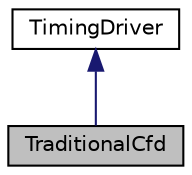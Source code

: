 digraph "TraditionalCfd"
{
  edge [fontname="Helvetica",fontsize="10",labelfontname="Helvetica",labelfontsize="10"];
  node [fontname="Helvetica",fontsize="10",shape=record];
  Node1 [label="TraditionalCfd",height=0.2,width=0.4,color="black", fillcolor="grey75", style="filled", fontcolor="black"];
  Node2 -> Node1 [dir="back",color="midnightblue",fontsize="10",style="solid",fontname="Helvetica"];
  Node2 [label="TimingDriver",height=0.2,width=0.4,color="black", fillcolor="white", style="filled",URL="$dd/d06/class_timing_driver.html",tooltip="An abstract class that will be used to handle timing. "];
}
